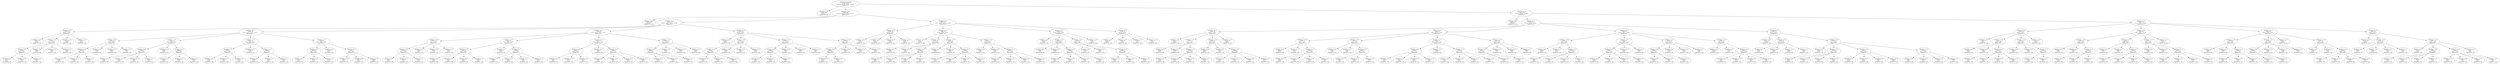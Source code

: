 digraph voting {
decisionDecisionNode13899213[label="Attribute: null=Infinity
Count: 1555
0.0:1093   3.0:59   2.0:62   1.0:341   
Expand On: 5"];decisionDecisionNode13899213 -> decisionDecisionNode2cd5276a;
decisionDecisionNode2cd5276a[label="Attribute: 5=0.0
Count: 519
0.0:519   
Expand On: null"];decisionDecisionNode13899213 -> decisionDecisionNode5e0eb724;
decisionDecisionNode5e0eb724[label="Attribute: 5=2.0
Count: 508
0.0:248   3.0:59   2.0:26   1.0:175   
Expand On: 3"];decisionDecisionNode5e0eb724 -> decisionDecisionNode1819ccba;
decisionDecisionNode1819ccba[label="Attribute: 3=0.0
Count: 166
0.0:166   
Expand On: null"];decisionDecisionNode5e0eb724 -> decisionDecisionNode45cfd3b2;
decisionDecisionNode45cfd3b2[label="Attribute: 3=2.0
Count: 170
0.0:48   3.0:31   2.0:11   1.0:80   
Expand On: 0"];decisionDecisionNode45cfd3b2 -> decisionDecisionNode4f536eec;
decisionDecisionNode4f536eec[label="Attribute: 0=0.0
Count: 44
0.0:25   1.0:19   
Expand On: 1"];decisionDecisionNode4f536eec -> decisionDecisionNode6e9770a3;
decisionDecisionNode6e9770a3[label="Attribute: 1=0.0
Count: 12
0.0:12   
Expand On: null"];decisionDecisionNode4f536eec -> decisionDecisionNode1864160e;
decisionDecisionNode1864160e[label="Attribute: 1=3.0
Count: 12
0.0:1   1.0:11   
Expand On: 2"];decisionDecisionNode1864160e -> decisionDecisionNode52e3fda4;
decisionDecisionNode52e3fda4[label="Attribute: 2=0.0
Count: 3
0.0:1   1.0:2   
Expand On: 4"];decisionDecisionNode52e3fda4 -> decisionDecisionNode7621447f;
decisionDecisionNode7621447f[label="Attribute: 4=0.0
Count: 1
0.0:1   
Expand On: null"];decisionDecisionNode52e3fda4 -> decisionDecisionNode2182a70;
decisionDecisionNode2182a70[label="Attribute: 4=2.0
Count: 1
1.0:1   
Expand On: null"];decisionDecisionNode52e3fda4 -> decisionDecisionNode8a2023;
decisionDecisionNode8a2023[label="Attribute: 4=1.0
Count: 1
1.0:1   
Expand On: null"];decisionDecisionNode1864160e -> decisionDecisionNode6c43da1b;
decisionDecisionNode6c43da1b[label="Attribute: 2=3.0
Count: 3
1.0:3   
Expand On: null"];decisionDecisionNode1864160e -> decisionDecisionNode5aa45a24;
decisionDecisionNode5aa45a24[label="Attribute: 2=2.0
Count: 3
1.0:3   
Expand On: null"];decisionDecisionNode1864160e -> decisionDecisionNode5c1a1ff9;
decisionDecisionNode5c1a1ff9[label="Attribute: 2=1.0
Count: 3
1.0:3   
Expand On: null"];decisionDecisionNode4f536eec -> decisionDecisionNode372943ac;
decisionDecisionNode372943ac[label="Attribute: 1=2.0
Count: 8
1.0:8   
Expand On: null"];decisionDecisionNode4f536eec -> decisionDecisionNode7619ed7e;
decisionDecisionNode7619ed7e[label="Attribute: 1=1.0
Count: 12
0.0:12   
Expand On: null"];decisionDecisionNode45cfd3b2 -> decisionDecisionNode203727c5;
decisionDecisionNode203727c5[label="Attribute: 0=3.0
Count: 40
0.0:4   3.0:17   2.0:7   1.0:12   
Expand On: 1"];decisionDecisionNode203727c5 -> decisionDecisionNode5140709;
decisionDecisionNode5140709[label="Attribute: 1=0.0
Count: 10
0.0:1   1.0:9   
Expand On: 2"];decisionDecisionNode5140709 -> decisionDecisionNode65d9e279;
decisionDecisionNode65d9e279[label="Attribute: 2=0.0
Count: 3
0.0:1   1.0:2   
Expand On: 4"];decisionDecisionNode65d9e279 -> decisionDecisionNode43a3aa2c;
decisionDecisionNode43a3aa2c[label="Attribute: 4=0.0
Count: 1
0.0:1   
Expand On: null"];decisionDecisionNode65d9e279 -> decisionDecisionNode2df95165;
decisionDecisionNode2df95165[label="Attribute: 4=2.0
Count: 1
1.0:1   
Expand On: null"];decisionDecisionNode65d9e279 -> decisionDecisionNode4b4ed577;
decisionDecisionNode4b4ed577[label="Attribute: 4=1.0
Count: 1
1.0:1   
Expand On: null"];decisionDecisionNode5140709 -> decisionDecisionNode24a09e41;
decisionDecisionNode24a09e41[label="Attribute: 2=3.0
Count: 2
1.0:2   
Expand On: null"];decisionDecisionNode5140709 -> decisionDecisionNode2cf5d030;
decisionDecisionNode2cf5d030[label="Attribute: 2=2.0
Count: 3
1.0:3   
Expand On: null"];decisionDecisionNode5140709 -> decisionDecisionNode3e37165f;
decisionDecisionNode3e37165f[label="Attribute: 2=1.0
Count: 2
1.0:2   
Expand On: null"];decisionDecisionNode203727c5 -> decisionDecisionNode129dd6e2;
decisionDecisionNode129dd6e2[label="Attribute: 1=3.0
Count: 11
0.0:1   3.0:6   2.0:4   
Expand On: 4"];decisionDecisionNode129dd6e2 -> decisionDecisionNode388698fa;
decisionDecisionNode388698fa[label="Attribute: 4=0.0
Count: 4
0.0:1   2.0:3   
Expand On: 2"];decisionDecisionNode388698fa -> decisionDecisionNodeca56214;
decisionDecisionNodeca56214[label="Attribute: 2=0.0
Count: 1
0.0:1   
Expand On: null"];decisionDecisionNode388698fa -> decisionDecisionNode3dca1588;
decisionDecisionNode3dca1588[label="Attribute: 2=3.0
Count: 1
2.0:1   
Expand On: null"];decisionDecisionNode388698fa -> decisionDecisionNode1e4bb369;
decisionDecisionNode1e4bb369[label="Attribute: 2=2.0
Count: 1
2.0:1   
Expand On: null"];decisionDecisionNode388698fa -> decisionDecisionNode7befc208;
decisionDecisionNode7befc208[label="Attribute: 2=1.0
Count: 1
2.0:1   
Expand On: null"];decisionDecisionNode129dd6e2 -> decisionDecisionNode39abdac9;
decisionDecisionNode39abdac9[label="Attribute: 4=2.0
Count: 4
3.0:4   
Expand On: null"];decisionDecisionNode129dd6e2 -> decisionDecisionNode41a8dfb3;
decisionDecisionNode41a8dfb3[label="Attribute: 4=1.0
Count: 3
3.0:2   2.0:1   
Expand On: 2"];decisionDecisionNode41a8dfb3 -> decisionDecisionNode35f68272;
decisionDecisionNode35f68272[label="Attribute: 2=0.0
Count: 1
2.0:1   
Expand On: null"];decisionDecisionNode41a8dfb3 -> decisionDecisionNode4aee260b;
decisionDecisionNode4aee260b[label="Attribute: 2=3.0
Count: 1
3.0:1   
Expand On: null"];decisionDecisionNode41a8dfb3 -> decisionDecisionNode5903c29b;
decisionDecisionNode5903c29b[label="Attribute: 2=1.0
Count: 1
3.0:1   
Expand On: null"];decisionDecisionNode203727c5 -> decisionDecisionNode5dd7bc5;
decisionDecisionNode5dd7bc5[label="Attribute: 1=2.0
Count: 10
0.0:1   3.0:6   2.0:3   
Expand On: 4"];decisionDecisionNode5dd7bc5 -> decisionDecisionNodefe8c585;
decisionDecisionNodefe8c585[label="Attribute: 4=0.0
Count: 3
0.0:1   2.0:2   
Expand On: 2"];decisionDecisionNodefe8c585 -> decisionDecisionNode7affa6eb;
decisionDecisionNode7affa6eb[label="Attribute: 2=0.0
Count: 1
0.0:1   
Expand On: null"];decisionDecisionNodefe8c585 -> decisionDecisionNode2627cd63;
decisionDecisionNode2627cd63[label="Attribute: 2=3.0
Count: 1
2.0:1   
Expand On: null"];decisionDecisionNodefe8c585 -> decisionDecisionNode7f1d3226;
decisionDecisionNode7f1d3226[label="Attribute: 2=1.0
Count: 1
2.0:1   
Expand On: null"];decisionDecisionNode5dd7bc5 -> decisionDecisionNode55c79dfc;
decisionDecisionNode55c79dfc[label="Attribute: 4=2.0
Count: 4
3.0:4   
Expand On: null"];decisionDecisionNode5dd7bc5 -> decisionDecisionNode24553763;
decisionDecisionNode24553763[label="Attribute: 4=1.0
Count: 3
3.0:2   2.0:1   
Expand On: 2"];decisionDecisionNode24553763 -> decisionDecisionNode56a75737;
decisionDecisionNode56a75737[label="Attribute: 2=0.0
Count: 1
2.0:1   
Expand On: null"];decisionDecisionNode24553763 -> decisionDecisionNode44f0853;
decisionDecisionNode44f0853[label="Attribute: 2=2.0
Count: 1
3.0:1   
Expand On: null"];decisionDecisionNode24553763 -> decisionDecisionNode60ab835a;
decisionDecisionNode60ab835a[label="Attribute: 2=1.0
Count: 1
3.0:1   
Expand On: null"];decisionDecisionNode203727c5 -> decisionDecisionNode1c3cbb4b;
decisionDecisionNode1c3cbb4b[label="Attribute: 1=1.0
Count: 9
0.0:1   3.0:5   1.0:3   
Expand On: 4"];decisionDecisionNode1c3cbb4b -> decisionDecisionNode572c4768;
decisionDecisionNode572c4768[label="Attribute: 4=0.0
Count: 3
0.0:1   1.0:2   
Expand On: 2"];decisionDecisionNode572c4768 -> decisionDecisionNode1c04298e;
decisionDecisionNode1c04298e[label="Attribute: 2=0.0
Count: 1
0.0:1   
Expand On: null"];decisionDecisionNode572c4768 -> decisionDecisionNode55443800;
decisionDecisionNode55443800[label="Attribute: 2=2.0
Count: 1
1.0:1   
Expand On: null"];decisionDecisionNode572c4768 -> decisionDecisionNode71b8b3bb;
decisionDecisionNode71b8b3bb[label="Attribute: 2=1.0
Count: 1
1.0:1   
Expand On: null"];decisionDecisionNode1c3cbb4b -> decisionDecisionNode151ff451;
decisionDecisionNode151ff451[label="Attribute: 4=2.0
Count: 3
3.0:3   
Expand On: null"];decisionDecisionNode1c3cbb4b -> decisionDecisionNode64e0fcac;
decisionDecisionNode64e0fcac[label="Attribute: 4=1.0
Count: 3
3.0:2   1.0:1   
Expand On: 2"];decisionDecisionNode64e0fcac -> decisionDecisionNode6eecb3f1;
decisionDecisionNode6eecb3f1[label="Attribute: 2=0.0
Count: 1
1.0:1   
Expand On: null"];decisionDecisionNode64e0fcac -> decisionDecisionNode7619cc1b;
decisionDecisionNode7619cc1b[label="Attribute: 2=3.0
Count: 1
3.0:1   
Expand On: null"];decisionDecisionNode64e0fcac -> decisionDecisionNode17a73d30;
decisionDecisionNode17a73d30[label="Attribute: 2=1.0
Count: 1
3.0:1   
Expand On: null"];decisionDecisionNode45cfd3b2 -> decisionDecisionNode64a22671;
decisionDecisionNode64a22671[label="Attribute: 0=2.0
Count: 44
0.0:4   3.0:14   2.0:4   1.0:22   
Expand On: 1"];decisionDecisionNode64a22671 -> decisionDecisionNode5189f854;
decisionDecisionNode5189f854[label="Attribute: 1=0.0
Count: 10
0.0:1   1.0:9   
Expand On: 2"];decisionDecisionNode5189f854 -> decisionDecisionNode390e7c9e;
decisionDecisionNode390e7c9e[label="Attribute: 2=0.0
Count: 3
0.0:1   1.0:2   
Expand On: 4"];decisionDecisionNode390e7c9e -> decisionDecisionNode66178655;
decisionDecisionNode66178655[label="Attribute: 4=0.0
Count: 1
0.0:1   
Expand On: null"];decisionDecisionNode390e7c9e -> decisionDecisionNode12746ad0;
decisionDecisionNode12746ad0[label="Attribute: 4=2.0
Count: 1
1.0:1   
Expand On: null"];decisionDecisionNode390e7c9e -> decisionDecisionNode19108727;
decisionDecisionNode19108727[label="Attribute: 4=1.0
Count: 1
1.0:1   
Expand On: null"];decisionDecisionNode5189f854 -> decisionDecisionNodec191e4c;
decisionDecisionNodec191e4c[label="Attribute: 2=3.0
Count: 3
1.0:3   
Expand On: null"];decisionDecisionNode5189f854 -> decisionDecisionNode451415c8;
decisionDecisionNode451415c8[label="Attribute: 2=2.0
Count: 2
1.0:2   
Expand On: null"];decisionDecisionNode5189f854 -> decisionDecisionNode29a220e6;
decisionDecisionNode29a220e6[label="Attribute: 2=1.0
Count: 2
1.0:2   
Expand On: null"];decisionDecisionNode64a22671 -> decisionDecisionNode531df164;
decisionDecisionNode531df164[label="Attribute: 1=3.0
Count: 12
0.0:1   3.0:7   2.0:4   
Expand On: 4"];decisionDecisionNode531df164 -> decisionDecisionNode52d306dd;
decisionDecisionNode52d306dd[label="Attribute: 4=0.0
Count: 4
0.0:1   2.0:3   
Expand On: 2"];decisionDecisionNode52d306dd -> decisionDecisionNode1c67c1a6;
decisionDecisionNode1c67c1a6[label="Attribute: 2=0.0
Count: 1
0.0:1   
Expand On: null"];decisionDecisionNode52d306dd -> decisionDecisionNode5fda87db;
decisionDecisionNode5fda87db[label="Attribute: 2=3.0
Count: 1
2.0:1   
Expand On: null"];decisionDecisionNode52d306dd -> decisionDecisionNode40d6c07;
decisionDecisionNode40d6c07[label="Attribute: 2=2.0
Count: 1
2.0:1   
Expand On: null"];decisionDecisionNode52d306dd -> decisionDecisionNoded2f41a5;
decisionDecisionNoded2f41a5[label="Attribute: 2=1.0
Count: 1
2.0:1   
Expand On: null"];decisionDecisionNode531df164 -> decisionDecisionNode197ebe66;
decisionDecisionNode197ebe66[label="Attribute: 4=2.0
Count: 4
3.0:4   
Expand On: null"];decisionDecisionNode531df164 -> decisionDecisionNode5006279d;
decisionDecisionNode5006279d[label="Attribute: 4=1.0
Count: 4
3.0:3   2.0:1   
Expand On: 2"];decisionDecisionNode5006279d -> decisionDecisionNode4412dd76;
decisionDecisionNode4412dd76[label="Attribute: 2=0.0
Count: 1
2.0:1   
Expand On: null"];decisionDecisionNode5006279d -> decisionDecisionNode328990e4;
decisionDecisionNode328990e4[label="Attribute: 2=3.0
Count: 1
3.0:1   
Expand On: null"];decisionDecisionNode5006279d -> decisionDecisionNode658782a7;
decisionDecisionNode658782a7[label="Attribute: 2=2.0
Count: 1
3.0:1   
Expand On: null"];decisionDecisionNode5006279d -> decisionDecisionNode2392d604;
decisionDecisionNode2392d604[label="Attribute: 2=1.0
Count: 1
3.0:1   
Expand On: null"];decisionDecisionNode64a22671 -> decisionDecisionNode7d20b2da;
decisionDecisionNode7d20b2da[label="Attribute: 1=2.0
Count: 11
0.0:1   3.0:7   1.0:3   
Expand On: 4"];decisionDecisionNode7d20b2da -> decisionDecisionNode6dbe4663;
decisionDecisionNode6dbe4663[label="Attribute: 4=0.0
Count: 3
0.0:1   1.0:2   
Expand On: 2"];decisionDecisionNode6dbe4663 -> decisionDecisionNode66ff45de;
decisionDecisionNode66ff45de[label="Attribute: 2=0.0
Count: 1
0.0:1   
Expand On: null"];decisionDecisionNode6dbe4663 -> decisionDecisionNode14426a6;
decisionDecisionNode14426a6[label="Attribute: 2=3.0
Count: 1
1.0:1   
Expand On: null"];decisionDecisionNode6dbe4663 -> decisionDecisionNode21455cf0;
decisionDecisionNode21455cf0[label="Attribute: 2=1.0
Count: 1
1.0:1   
Expand On: null"];decisionDecisionNode7d20b2da -> decisionDecisionNode50d8a1a0;
decisionDecisionNode50d8a1a0[label="Attribute: 4=2.0
Count: 4
3.0:4   
Expand On: null"];decisionDecisionNode7d20b2da -> decisionDecisionNode3e5b38d7;
decisionDecisionNode3e5b38d7[label="Attribute: 4=1.0
Count: 4
3.0:3   1.0:1   
Expand On: 2"];decisionDecisionNode3e5b38d7 -> decisionDecisionNode56f0cb3c;
decisionDecisionNode56f0cb3c[label="Attribute: 2=0.0
Count: 1
1.0:1   
Expand On: null"];decisionDecisionNode3e5b38d7 -> decisionDecisionNode5aaefcbb;
decisionDecisionNode5aaefcbb[label="Attribute: 2=3.0
Count: 1
3.0:1   
Expand On: null"];decisionDecisionNode3e5b38d7 -> decisionDecisionNode16528780;
decisionDecisionNode16528780[label="Attribute: 2=2.0
Count: 1
3.0:1   
Expand On: null"];decisionDecisionNode3e5b38d7 -> decisionDecisionNode43deff3;
decisionDecisionNode43deff3[label="Attribute: 2=1.0
Count: 1
3.0:1   
Expand On: null"];decisionDecisionNode64a22671 -> decisionDecisionNode7e543cb1;
decisionDecisionNode7e543cb1[label="Attribute: 1=1.0
Count: 11
0.0:1   1.0:10   
Expand On: 2"];decisionDecisionNode7e543cb1 -> decisionDecisionNode4c5cc942;
decisionDecisionNode4c5cc942[label="Attribute: 2=0.0
Count: 3
0.0:1   1.0:2   
Expand On: 4"];decisionDecisionNode4c5cc942 -> decisionDecisionNode5fa13338;
decisionDecisionNode5fa13338[label="Attribute: 4=0.0
Count: 1
0.0:1   
Expand On: null"];decisionDecisionNode4c5cc942 -> decisionDecisionNode5029d294;
decisionDecisionNode5029d294[label="Attribute: 4=2.0
Count: 1
1.0:1   
Expand On: null"];decisionDecisionNode4c5cc942 -> decisionDecisionNode69c01ba9;
decisionDecisionNode69c01ba9[label="Attribute: 4=1.0
Count: 1
1.0:1   
Expand On: null"];decisionDecisionNode7e543cb1 -> decisionDecisionNode43582a7c;
decisionDecisionNode43582a7c[label="Attribute: 2=3.0
Count: 2
1.0:2   
Expand On: null"];decisionDecisionNode7e543cb1 -> decisionDecisionNode514d556e;
decisionDecisionNode514d556e[label="Attribute: 2=2.0
Count: 3
1.0:3   
Expand On: null"];decisionDecisionNode7e543cb1 -> decisionDecisionNode2c23d275;
decisionDecisionNode2c23d275[label="Attribute: 2=1.0
Count: 3
1.0:3   
Expand On: null"];decisionDecisionNode45cfd3b2 -> decisionDecisionNode63ce15f6;
decisionDecisionNode63ce15f6[label="Attribute: 0=1.0
Count: 42
0.0:15   1.0:27   
Expand On: 1"];decisionDecisionNode63ce15f6 -> decisionDecisionNode6f03fcaa;
decisionDecisionNode6f03fcaa[label="Attribute: 1=0.0
Count: 12
0.0:12   
Expand On: null"];decisionDecisionNode63ce15f6 -> decisionDecisionNode6ec135d6;
decisionDecisionNode6ec135d6[label="Attribute: 1=3.0
Count: 11
0.0:1   1.0:10   
Expand On: 2"];decisionDecisionNode6ec135d6 -> decisionDecisionNode4eb5ad68;
decisionDecisionNode4eb5ad68[label="Attribute: 2=0.0
Count: 3
0.0:1   1.0:2   
Expand On: 4"];decisionDecisionNode4eb5ad68 -> decisionDecisionNode798baf36;
decisionDecisionNode798baf36[label="Attribute: 4=0.0
Count: 1
0.0:1   
Expand On: null"];decisionDecisionNode4eb5ad68 -> decisionDecisionNode419c4091;
decisionDecisionNode419c4091[label="Attribute: 4=2.0
Count: 1
1.0:1   
Expand On: null"];decisionDecisionNode4eb5ad68 -> decisionDecisionNode7953113d;
decisionDecisionNode7953113d[label="Attribute: 4=1.0
Count: 1
1.0:1   
Expand On: null"];decisionDecisionNode6ec135d6 -> decisionDecisionNode3c90fa05;
decisionDecisionNode3c90fa05[label="Attribute: 2=3.0
Count: 3
1.0:3   
Expand On: null"];decisionDecisionNode6ec135d6 -> decisionDecisionNode520e7d53;
decisionDecisionNode520e7d53[label="Attribute: 2=2.0
Count: 2
1.0:2   
Expand On: null"];decisionDecisionNode6ec135d6 -> decisionDecisionNode3545fe3b;
decisionDecisionNode3545fe3b[label="Attribute: 2=1.0
Count: 3
1.0:3   
Expand On: null"];decisionDecisionNode63ce15f6 -> decisionDecisionNode635eed0;
decisionDecisionNode635eed0[label="Attribute: 1=2.0
Count: 11
0.0:1   1.0:10   
Expand On: 2"];decisionDecisionNode635eed0 -> decisionDecisionNode3ed19cdf;
decisionDecisionNode3ed19cdf[label="Attribute: 2=0.0
Count: 3
0.0:1   1.0:2   
Expand On: 4"];decisionDecisionNode3ed19cdf -> decisionDecisionNode339214b1;
decisionDecisionNode339214b1[label="Attribute: 4=0.0
Count: 1
0.0:1   
Expand On: null"];decisionDecisionNode3ed19cdf -> decisionDecisionNode3b8c8aea;
decisionDecisionNode3b8c8aea[label="Attribute: 4=2.0
Count: 1
1.0:1   
Expand On: null"];decisionDecisionNode3ed19cdf -> decisionDecisionNode7f42731;
decisionDecisionNode7f42731[label="Attribute: 4=1.0
Count: 1
1.0:1   
Expand On: null"];decisionDecisionNode635eed0 -> decisionDecisionNode2e39060b;
decisionDecisionNode2e39060b[label="Attribute: 2=3.0
Count: 3
1.0:3   
Expand On: null"];decisionDecisionNode635eed0 -> decisionDecisionNode21bbd3e2;
decisionDecisionNode21bbd3e2[label="Attribute: 2=2.0
Count: 3
1.0:3   
Expand On: null"];decisionDecisionNode635eed0 -> decisionDecisionNode3253abbb;
decisionDecisionNode3253abbb[label="Attribute: 2=1.0
Count: 2
1.0:2   
Expand On: null"];decisionDecisionNode63ce15f6 -> decisionDecisionNode132f9bcd;
decisionDecisionNode132f9bcd[label="Attribute: 1=1.0
Count: 8
0.0:1   1.0:7   
Expand On: 2"];decisionDecisionNode132f9bcd -> decisionDecisionNode1a9db992;
decisionDecisionNode1a9db992[label="Attribute: 2=0.0
Count: 2
0.0:1   1.0:1   
Expand On: 4"];decisionDecisionNode1a9db992 -> decisionDecisionNode69022de4;
decisionDecisionNode69022de4[label="Attribute: 4=0.0
Count: 1
0.0:1   
Expand On: null"];decisionDecisionNode1a9db992 -> decisionDecisionNodee130998;
decisionDecisionNodee130998[label="Attribute: 4=2.0
Count: 1
1.0:1   
Expand On: null"];decisionDecisionNode132f9bcd -> decisionDecisionNode3dae160;
decisionDecisionNode3dae160[label="Attribute: 2=3.0
Count: 2
1.0:2   
Expand On: null"];decisionDecisionNode132f9bcd -> decisionDecisionNode1702679a;
decisionDecisionNode1702679a[label="Attribute: 2=2.0
Count: 2
1.0:2   
Expand On: null"];decisionDecisionNode132f9bcd -> decisionDecisionNode1edfbb43;
decisionDecisionNode1edfbb43[label="Attribute: 2=1.0
Count: 2
1.0:2   
Expand On: null"];decisionDecisionNode5e0eb724 -> decisionDecisionNode727f3b8a;
decisionDecisionNode727f3b8a[label="Attribute: 3=1.0
Count: 172
0.0:34   3.0:28   2.0:15   1.0:95   
Expand On: 0"];decisionDecisionNode727f3b8a -> decisionDecisionNode50bfd66a;
decisionDecisionNode50bfd66a[label="Attribute: 0=0.0
Count: 45
0.0:24   1.0:21   
Expand On: 1"];decisionDecisionNode50bfd66a -> decisionDecisionNode6295f290;
decisionDecisionNode6295f290[label="Attribute: 1=0.0
Count: 12
0.0:12   
Expand On: null"];decisionDecisionNode50bfd66a -> decisionDecisionNode6267fe80;
decisionDecisionNode6267fe80[label="Attribute: 1=3.0
Count: 10
1.0:10   
Expand On: null"];decisionDecisionNode50bfd66a -> decisionDecisionNode1975b7f9;
decisionDecisionNode1975b7f9[label="Attribute: 1=2.0
Count: 11
1.0:11   
Expand On: null"];decisionDecisionNode50bfd66a -> decisionDecisionNode7f81497d;
decisionDecisionNode7f81497d[label="Attribute: 1=1.0
Count: 12
0.0:12   
Expand On: null"];decisionDecisionNode727f3b8a -> decisionDecisionNodeffeef1;
decisionDecisionNodeffeef1[label="Attribute: 0=3.0
Count: 43
3.0:18   2.0:9   1.0:16   
Expand On: 1"];decisionDecisionNodeffeef1 -> decisionDecisionNode22a010ba;
decisionDecisionNode22a010ba[label="Attribute: 1=0.0
Count: 11
1.0:11   
Expand On: null"];decisionDecisionNodeffeef1 -> decisionDecisionNode3aaa3518;
decisionDecisionNode3aaa3518[label="Attribute: 1=3.0
Count: 10
3.0:6   2.0:4   
Expand On: 4"];decisionDecisionNode3aaa3518 -> decisionDecisionNode7c83d8be;
decisionDecisionNode7c83d8be[label="Attribute: 4=0.0
Count: 2
2.0:2   
Expand On: null"];decisionDecisionNode3aaa3518 -> decisionDecisionNode340ae1cf;
decisionDecisionNode340ae1cf[label="Attribute: 4=2.0
Count: 4
3.0:4   
Expand On: null"];decisionDecisionNode3aaa3518 -> decisionDecisionNode366ef7ba;
decisionDecisionNode366ef7ba[label="Attribute: 4=1.0
Count: 4
3.0:2   2.0:2   
Expand On: 2"];decisionDecisionNode366ef7ba -> decisionDecisionNode2f49f041;
decisionDecisionNode2f49f041[label="Attribute: 2=0.0
Count: 1
2.0:1   
Expand On: null"];decisionDecisionNode366ef7ba -> decisionDecisionNode1f3c53a8;
decisionDecisionNode1f3c53a8[label="Attribute: 2=3.0
Count: 1
3.0:1   
Expand On: null"];decisionDecisionNode366ef7ba -> decisionDecisionNode31984a9d;
decisionDecisionNode31984a9d[label="Attribute: 2=2.0
Count: 1
3.0:1   
Expand On: null"];decisionDecisionNode366ef7ba -> decisionDecisionNode54aa2db;
decisionDecisionNode54aa2db[label="Attribute: 2=1.0
Count: 1
2.0:1   
Expand On: null"];decisionDecisionNodeffeef1 -> decisionDecisionNode6709da93;
decisionDecisionNode6709da93[label="Attribute: 1=2.0
Count: 11
3.0:6   2.0:5   
Expand On: 4"];decisionDecisionNode6709da93 -> decisionDecisionNode37ed1dbe;
decisionDecisionNode37ed1dbe[label="Attribute: 4=0.0
Count: 3
2.0:3   
Expand On: null"];decisionDecisionNode6709da93 -> decisionDecisionNode303bc1a1;
decisionDecisionNode303bc1a1[label="Attribute: 4=2.0
Count: 4
3.0:4   
Expand On: null"];decisionDecisionNode6709da93 -> decisionDecisionNode232549c4;
decisionDecisionNode232549c4[label="Attribute: 4=1.0
Count: 4
3.0:2   2.0:2   
Expand On: 2"];decisionDecisionNode232549c4 -> decisionDecisionNode650df4e2;
decisionDecisionNode650df4e2[label="Attribute: 2=0.0
Count: 1
2.0:1   
Expand On: null"];decisionDecisionNode232549c4 -> decisionDecisionNode77485542;
decisionDecisionNode77485542[label="Attribute: 2=3.0
Count: 1
3.0:1   
Expand On: null"];decisionDecisionNode232549c4 -> decisionDecisionNode2dd59d3c;
decisionDecisionNode2dd59d3c[label="Attribute: 2=2.0
Count: 1
3.0:1   
Expand On: null"];decisionDecisionNode232549c4 -> decisionDecisionNode2345e5a6;
decisionDecisionNode2345e5a6[label="Attribute: 2=1.0
Count: 1
2.0:1   
Expand On: null"];decisionDecisionNodeffeef1 -> decisionDecisionNode41e80761;
decisionDecisionNode41e80761[label="Attribute: 1=1.0
Count: 11
3.0:6   1.0:5   
Expand On: 4"];decisionDecisionNode41e80761 -> decisionDecisionNode683c9314;
decisionDecisionNode683c9314[label="Attribute: 4=0.0
Count: 3
1.0:3   
Expand On: null"];decisionDecisionNode41e80761 -> decisionDecisionNode60dc3b82;
decisionDecisionNode60dc3b82[label="Attribute: 4=2.0
Count: 4
3.0:4   
Expand On: null"];decisionDecisionNode41e80761 -> decisionDecisionNode1ac7057c;
decisionDecisionNode1ac7057c[label="Attribute: 4=1.0
Count: 4
3.0:2   1.0:2   
Expand On: 2"];decisionDecisionNode1ac7057c -> decisionDecisionNode391da0;
decisionDecisionNode391da0[label="Attribute: 2=0.0
Count: 1
1.0:1   
Expand On: null"];decisionDecisionNode1ac7057c -> decisionDecisionNode25c7f37d;
decisionDecisionNode25c7f37d[label="Attribute: 2=3.0
Count: 1
3.0:1   
Expand On: null"];decisionDecisionNode1ac7057c -> decisionDecisionNode6a42a6eb;
decisionDecisionNode6a42a6eb[label="Attribute: 2=2.0
Count: 1
3.0:1   
Expand On: null"];decisionDecisionNode1ac7057c -> decisionDecisionNode3ddcc4cd;
decisionDecisionNode3ddcc4cd[label="Attribute: 2=1.0
Count: 1
1.0:1   
Expand On: null"];decisionDecisionNode727f3b8a -> decisionDecisionNode68fc8e75;
decisionDecisionNode68fc8e75[label="Attribute: 0=2.0
Count: 43
3.0:10   2.0:6   1.0:27   
Expand On: 1"];decisionDecisionNode68fc8e75 -> decisionDecisionNode1cecd92c;
decisionDecisionNode1cecd92c[label="Attribute: 1=0.0
Count: 10
1.0:10   
Expand On: null"];decisionDecisionNode68fc8e75 -> decisionDecisionNode1a5e68a;
decisionDecisionNode1a5e68a[label="Attribute: 1=3.0
Count: 12
3.0:6   2.0:6   
Expand On: 4"];decisionDecisionNode1a5e68a -> decisionDecisionNode32c26ede;
decisionDecisionNode32c26ede[label="Attribute: 4=0.0
Count: 4
2.0:4   
Expand On: null"];decisionDecisionNode1a5e68a -> decisionDecisionNode7afccada;
decisionDecisionNode7afccada[label="Attribute: 4=2.0
Count: 4
3.0:4   
Expand On: null"];decisionDecisionNode1a5e68a -> decisionDecisionNode6a69ed4a;
decisionDecisionNode6a69ed4a[label="Attribute: 4=1.0
Count: 4
3.0:2   2.0:2   
Expand On: 2"];decisionDecisionNode6a69ed4a -> decisionDecisionNode5059cbda;
decisionDecisionNode5059cbda[label="Attribute: 2=0.0
Count: 1
2.0:1   
Expand On: null"];decisionDecisionNode6a69ed4a -> decisionDecisionNode37567e6c;
decisionDecisionNode37567e6c[label="Attribute: 2=3.0
Count: 1
3.0:1   
Expand On: null"];decisionDecisionNode6a69ed4a -> decisionDecisionNodef8600d6;
decisionDecisionNodef8600d6[label="Attribute: 2=2.0
Count: 1
3.0:1   
Expand On: null"];decisionDecisionNode6a69ed4a -> decisionDecisionNode26a0e990;
decisionDecisionNode26a0e990[label="Attribute: 2=1.0
Count: 1
2.0:1   
Expand On: null"];decisionDecisionNode68fc8e75 -> decisionDecisionNodee4600c0;
decisionDecisionNodee4600c0[label="Attribute: 1=2.0
Count: 10
3.0:4   1.0:6   
Expand On: 4"];decisionDecisionNodee4600c0 -> decisionDecisionNode15db4492;
decisionDecisionNode15db4492[label="Attribute: 4=0.0
Count: 4
1.0:4   
Expand On: null"];decisionDecisionNodee4600c0 -> decisionDecisionNode6e72d873;
decisionDecisionNode6e72d873[label="Attribute: 4=2.0
Count: 3
3.0:3   
Expand On: null"];decisionDecisionNodee4600c0 -> decisionDecisionNode35e09eab;
decisionDecisionNode35e09eab[label="Attribute: 4=1.0
Count: 3
3.0:1   1.0:2   
Expand On: 2"];decisionDecisionNode35e09eab -> decisionDecisionNode2dd1082f;
decisionDecisionNode2dd1082f[label="Attribute: 2=0.0
Count: 1
1.0:1   
Expand On: null"];decisionDecisionNode35e09eab -> decisionDecisionNode76705d28;
decisionDecisionNode76705d28[label="Attribute: 2=3.0
Count: 1
3.0:1   
Expand On: null"];decisionDecisionNode35e09eab -> decisionDecisionNode4af429d7;
decisionDecisionNode4af429d7[label="Attribute: 2=1.0
Count: 1
1.0:1   
Expand On: null"];decisionDecisionNode68fc8e75 -> decisionDecisionNode63e708b2;
decisionDecisionNode63e708b2[label="Attribute: 1=1.0
Count: 11
1.0:11   
Expand On: null"];decisionDecisionNode727f3b8a -> decisionDecisionNode54ec115b;
decisionDecisionNode54ec115b[label="Attribute: 0=1.0
Count: 41
0.0:10   1.0:31   
Expand On: 1"];decisionDecisionNode54ec115b -> decisionDecisionNode566798eb;
decisionDecisionNode566798eb[label="Attribute: 1=0.0
Count: 10
0.0:10   
Expand On: null"];decisionDecisionNode54ec115b -> decisionDecisionNode2b68989e;
decisionDecisionNode2b68989e[label="Attribute: 1=3.0
Count: 11
1.0:11   
Expand On: null"];decisionDecisionNode54ec115b -> decisionDecisionNode5ffbc355;
decisionDecisionNode5ffbc355[label="Attribute: 1=2.0
Count: 9
1.0:9   
Expand On: null"];decisionDecisionNode54ec115b -> decisionDecisionNode9d532ae;
decisionDecisionNode9d532ae[label="Attribute: 1=1.0
Count: 11
1.0:11   
Expand On: null"];decisionDecisionNode13899213 -> decisionDecisionNodebf2428d;
decisionDecisionNodebf2428d[label="Attribute: 5=1.0
Count: 528
0.0:326   2.0:36   1.0:166   
Expand On: 3"];decisionDecisionNodebf2428d -> decisionDecisionNode4def3d1b;
decisionDecisionNode4def3d1b[label="Attribute: 3=0.0
Count: 178
0.0:178   
Expand On: null"];decisionDecisionNodebf2428d -> decisionDecisionNode1594df96;
decisionDecisionNode1594df96[label="Attribute: 3=2.0
Count: 179
0.0:76   2.0:19   1.0:84   
Expand On: 0"];decisionDecisionNode1594df96 -> decisionDecisionNode60e2fbeb;
decisionDecisionNode60e2fbeb[label="Attribute: 0=0.0
Count: 45
0.0:31   1.0:14   
Expand On: 1"];decisionDecisionNode60e2fbeb -> decisionDecisionNode560932fe;
decisionDecisionNode560932fe[label="Attribute: 1=0.0
Count: 11
0.0:11   
Expand On: null"];decisionDecisionNode60e2fbeb -> decisionDecisionNode75f2edd2;
decisionDecisionNode75f2edd2[label="Attribute: 1=3.0
Count: 11
0.0:4   1.0:7   
Expand On: 4"];decisionDecisionNode75f2edd2 -> decisionDecisionNode1fdbb27d;
decisionDecisionNode1fdbb27d[label="Attribute: 4=0.0
Count: 3
0.0:3   
Expand On: null"];decisionDecisionNode75f2edd2 -> decisionDecisionNode10a33ce2;
decisionDecisionNode10a33ce2[label="Attribute: 4=2.0
Count: 4
1.0:4   
Expand On: null"];decisionDecisionNode75f2edd2 -> decisionDecisionNode4cf221f6;
decisionDecisionNode4cf221f6[label="Attribute: 4=1.0
Count: 4
0.0:1   1.0:3   
Expand On: 2"];decisionDecisionNode4cf221f6 -> decisionDecisionNode2c93c4f1;
decisionDecisionNode2c93c4f1[label="Attribute: 2=0.0
Count: 1
0.0:1   
Expand On: null"];decisionDecisionNode4cf221f6 -> decisionDecisionNode1966c114;
decisionDecisionNode1966c114[label="Attribute: 2=3.0
Count: 1
1.0:1   
Expand On: null"];decisionDecisionNode4cf221f6 -> decisionDecisionNode290e1513;
decisionDecisionNode290e1513[label="Attribute: 2=2.0
Count: 1
1.0:1   
Expand On: null"];decisionDecisionNode4cf221f6 -> decisionDecisionNode5b89a773;
decisionDecisionNode5b89a773[label="Attribute: 2=1.0
Count: 1
1.0:1   
Expand On: null"];decisionDecisionNode60e2fbeb -> decisionDecisionNode2a509df8;
decisionDecisionNode2a509df8[label="Attribute: 1=2.0
Count: 12
0.0:5   1.0:7   
Expand On: 4"];decisionDecisionNode2a509df8 -> decisionDecisionNode12b31a7c;
decisionDecisionNode12b31a7c[label="Attribute: 4=0.0
Count: 4
0.0:4   
Expand On: null"];decisionDecisionNode2a509df8 -> decisionDecisionNode2c8fcc7b;
decisionDecisionNode2c8fcc7b[label="Attribute: 4=2.0
Count: 4
1.0:4   
Expand On: null"];decisionDecisionNode2a509df8 -> decisionDecisionNode14b9b618;
decisionDecisionNode14b9b618[label="Attribute: 4=1.0
Count: 4
0.0:1   1.0:3   
Expand On: 2"];decisionDecisionNode14b9b618 -> decisionDecisionNode2c61ec49;
decisionDecisionNode2c61ec49[label="Attribute: 2=0.0
Count: 1
0.0:1   
Expand On: null"];decisionDecisionNode14b9b618 -> decisionDecisionNode50dfc362;
decisionDecisionNode50dfc362[label="Attribute: 2=3.0
Count: 1
1.0:1   
Expand On: null"];decisionDecisionNode14b9b618 -> decisionDecisionNode12948069;
decisionDecisionNode12948069[label="Attribute: 2=2.0
Count: 1
1.0:1   
Expand On: null"];decisionDecisionNode14b9b618 -> decisionDecisionNode537a7706;
decisionDecisionNode537a7706[label="Attribute: 2=1.0
Count: 1
1.0:1   
Expand On: null"];decisionDecisionNode60e2fbeb -> decisionDecisionNoded1c55bb;
decisionDecisionNoded1c55bb[label="Attribute: 1=1.0
Count: 11
0.0:11   
Expand On: null"];decisionDecisionNode1594df96 -> decisionDecisionNode3f406eb6;
decisionDecisionNode3f406eb6[label="Attribute: 0=3.0
Count: 42
0.0:6   2.0:12   1.0:24   
Expand On: 1"];decisionDecisionNode3f406eb6 -> decisionDecisionNode1f248f2b;
decisionDecisionNode1f248f2b[label="Attribute: 1=0.0
Count: 11
0.0:4   1.0:7   
Expand On: 4"];decisionDecisionNode1f248f2b -> decisionDecisionNode19336006;
decisionDecisionNode19336006[label="Attribute: 4=0.0
Count: 3
0.0:3   
Expand On: null"];decisionDecisionNode1f248f2b -> decisionDecisionNode7be536d6;
decisionDecisionNode7be536d6[label="Attribute: 4=2.0
Count: 4
1.0:4   
Expand On: null"];decisionDecisionNode1f248f2b -> decisionDecisionNode5735b26;
decisionDecisionNode5735b26[label="Attribute: 4=1.0
Count: 4
0.0:1   1.0:3   
Expand On: 2"];decisionDecisionNode5735b26 -> decisionDecisionNode58651e95;
decisionDecisionNode58651e95[label="Attribute: 2=0.0
Count: 1
0.0:1   
Expand On: null"];decisionDecisionNode5735b26 -> decisionDecisionNode56baf589;
decisionDecisionNode56baf589[label="Attribute: 2=3.0
Count: 1
1.0:1   
Expand On: null"];decisionDecisionNode5735b26 -> decisionDecisionNodec4e21db;
decisionDecisionNodec4e21db[label="Attribute: 2=2.0
Count: 1
1.0:1   
Expand On: null"];decisionDecisionNode5735b26 -> decisionDecisionNode5d90b72c;
decisionDecisionNode5d90b72c[label="Attribute: 2=1.0
Count: 1
1.0:1   
Expand On: null"];decisionDecisionNode3f406eb6 -> decisionDecisionNode47e9d9b1;
decisionDecisionNode47e9d9b1[label="Attribute: 1=3.0
Count: 9
2.0:5   1.0:4   
Expand On: 4"];decisionDecisionNode47e9d9b1 -> decisionDecisionNode49d31859;
decisionDecisionNode49d31859[label="Attribute: 4=0.0
Count: 3
1.0:3   
Expand On: null"];decisionDecisionNode47e9d9b1 -> decisionDecisionNode41e3a0ec;
decisionDecisionNode41e3a0ec[label="Attribute: 4=2.0
Count: 3
2.0:3   
Expand On: null"];decisionDecisionNode47e9d9b1 -> decisionDecisionNode475a07bf;
decisionDecisionNode475a07bf[label="Attribute: 4=1.0
Count: 3
2.0:2   1.0:1   
Expand On: 2"];decisionDecisionNode475a07bf -> decisionDecisionNode67b2b131;
decisionDecisionNode67b2b131[label="Attribute: 2=0.0
Count: 1
1.0:1   
Expand On: null"];decisionDecisionNode475a07bf -> decisionDecisionNode48f3d27;
decisionDecisionNode48f3d27[label="Attribute: 2=2.0
Count: 1
2.0:1   
Expand On: null"];decisionDecisionNode475a07bf -> decisionDecisionNode57f7cdc7;
decisionDecisionNode57f7cdc7[label="Attribute: 2=1.0
Count: 1
2.0:1   
Expand On: null"];decisionDecisionNode3f406eb6 -> decisionDecisionNode4de6f0ef;
decisionDecisionNode4de6f0ef[label="Attribute: 1=2.0
Count: 12
0.0:1   2.0:7   1.0:4   
Expand On: 4"];decisionDecisionNode4de6f0ef -> decisionDecisionNode74d402dd;
decisionDecisionNode74d402dd[label="Attribute: 4=0.0
Count: 4
0.0:1   1.0:3   
Expand On: 2"];decisionDecisionNode74d402dd -> decisionDecisionNodeb083717;
decisionDecisionNodeb083717[label="Attribute: 2=0.0
Count: 1
0.0:1   
Expand On: null"];decisionDecisionNode74d402dd -> decisionDecisionNode4858cca9;
decisionDecisionNode4858cca9[label="Attribute: 2=3.0
Count: 1
1.0:1   
Expand On: null"];decisionDecisionNode74d402dd -> decisionDecisionNode3de4905a;
decisionDecisionNode3de4905a[label="Attribute: 2=2.0
Count: 1
1.0:1   
Expand On: null"];decisionDecisionNode74d402dd -> decisionDecisionNode68c12474;
decisionDecisionNode68c12474[label="Attribute: 2=1.0
Count: 1
1.0:1   
Expand On: null"];decisionDecisionNode4de6f0ef -> decisionDecisionNode60407166;
decisionDecisionNode60407166[label="Attribute: 4=2.0
Count: 4
2.0:4   
Expand On: null"];decisionDecisionNode4de6f0ef -> decisionDecisionNode26d510e8;
decisionDecisionNode26d510e8[label="Attribute: 4=1.0
Count: 4
2.0:3   1.0:1   
Expand On: 2"];decisionDecisionNode26d510e8 -> decisionDecisionNode6e490342;
decisionDecisionNode6e490342[label="Attribute: 2=0.0
Count: 1
1.0:1   
Expand On: null"];decisionDecisionNode26d510e8 -> decisionDecisionNode7b751a9e;
decisionDecisionNode7b751a9e[label="Attribute: 2=3.0
Count: 1
2.0:1   
Expand On: null"];decisionDecisionNode26d510e8 -> decisionDecisionNode4526ba64;
decisionDecisionNode4526ba64[label="Attribute: 2=2.0
Count: 1
2.0:1   
Expand On: null"];decisionDecisionNode26d510e8 -> decisionDecisionNode71971eb3;
decisionDecisionNode71971eb3[label="Attribute: 2=1.0
Count: 1
2.0:1   
Expand On: null"];decisionDecisionNode3f406eb6 -> decisionDecisionNode7860b407;
decisionDecisionNode7860b407[label="Attribute: 1=1.0
Count: 10
0.0:1   1.0:9   
Expand On: 2"];decisionDecisionNode7860b407 -> decisionDecisionNode14cb754f;
decisionDecisionNode14cb754f[label="Attribute: 2=0.0
Count: 2
0.0:1   1.0:1   
Expand On: 4"];decisionDecisionNode14cb754f -> decisionDecisionNode3982a033;
decisionDecisionNode3982a033[label="Attribute: 4=0.0
Count: 1
0.0:1   
Expand On: null"];decisionDecisionNode14cb754f -> decisionDecisionNode2ee391c4;
decisionDecisionNode2ee391c4[label="Attribute: 4=2.0
Count: 1
1.0:1   
Expand On: null"];decisionDecisionNode7860b407 -> decisionDecisionNode5e76f2e8;
decisionDecisionNode5e76f2e8[label="Attribute: 2=3.0
Count: 3
1.0:3   
Expand On: null"];decisionDecisionNode7860b407 -> decisionDecisionNode53458dcb;
decisionDecisionNode53458dcb[label="Attribute: 2=2.0
Count: 3
1.0:3   
Expand On: null"];decisionDecisionNode7860b407 -> decisionDecisionNode7b603522;
decisionDecisionNode7b603522[label="Attribute: 2=1.0
Count: 2
1.0:2   
Expand On: null"];decisionDecisionNode1594df96 -> decisionDecisionNode69408a75;
decisionDecisionNode69408a75[label="Attribute: 0=2.0
Count: 45
0.0:12   2.0:7   1.0:26   
Expand On: 1"];decisionDecisionNode69408a75 -> decisionDecisionNodec423d4f;
decisionDecisionNodec423d4f[label="Attribute: 1=0.0
Count: 11
0.0:5   1.0:6   
Expand On: 4"];decisionDecisionNodec423d4f -> decisionDecisionNode50c713d2;
decisionDecisionNode50c713d2[label="Attribute: 4=0.0
Count: 4
0.0:4   
Expand On: null"];decisionDecisionNodec423d4f -> decisionDecisionNode3de6696c;
decisionDecisionNode3de6696c[label="Attribute: 4=2.0
Count: 3
1.0:3   
Expand On: null"];decisionDecisionNodec423d4f -> decisionDecisionNode62135133;
decisionDecisionNode62135133[label="Attribute: 4=1.0
Count: 4
0.0:1   1.0:3   
Expand On: 2"];decisionDecisionNode62135133 -> decisionDecisionNode62381d92;
decisionDecisionNode62381d92[label="Attribute: 2=0.0
Count: 1
0.0:1   
Expand On: null"];decisionDecisionNode62135133 -> decisionDecisionNode521d8e9e;
decisionDecisionNode521d8e9e[label="Attribute: 2=3.0
Count: 1
1.0:1   
Expand On: null"];decisionDecisionNode62135133 -> decisionDecisionNode127e5130;
decisionDecisionNode127e5130[label="Attribute: 2=2.0
Count: 1
1.0:1   
Expand On: null"];decisionDecisionNode62135133 -> decisionDecisionNode23042fcc;
decisionDecisionNode23042fcc[label="Attribute: 2=1.0
Count: 1
1.0:1   
Expand On: null"];decisionDecisionNode69408a75 -> decisionDecisionNode67de0c09;
decisionDecisionNode67de0c09[label="Attribute: 1=3.0
Count: 11
0.0:1   2.0:7   1.0:3   
Expand On: 4"];decisionDecisionNode67de0c09 -> decisionDecisionNode22e85825;
decisionDecisionNode22e85825[label="Attribute: 4=0.0
Count: 4
0.0:1   1.0:3   
Expand On: 2"];decisionDecisionNode22e85825 -> decisionDecisionNode43f2f70a;
decisionDecisionNode43f2f70a[label="Attribute: 2=0.0
Count: 1
0.0:1   
Expand On: null"];decisionDecisionNode22e85825 -> decisionDecisionNode438d460;
decisionDecisionNode438d460[label="Attribute: 2=3.0
Count: 1
1.0:1   
Expand On: null"];decisionDecisionNode22e85825 -> decisionDecisionNode2efeecca;
decisionDecisionNode2efeecca[label="Attribute: 2=2.0
Count: 1
1.0:1   
Expand On: null"];decisionDecisionNode22e85825 -> decisionDecisionNode626bd9e0;
decisionDecisionNode626bd9e0[label="Attribute: 2=1.0
Count: 1
1.0:1   
Expand On: null"];decisionDecisionNode67de0c09 -> decisionDecisionNode16ad339b;
decisionDecisionNode16ad339b[label="Attribute: 4=2.0
Count: 4
2.0:4   
Expand On: null"];decisionDecisionNode67de0c09 -> decisionDecisionNode451710be;
decisionDecisionNode451710be[label="Attribute: 4=1.0
Count: 3
2.0:3   
Expand On: null"];decisionDecisionNode69408a75 -> decisionDecisionNode6d4c4d61;
decisionDecisionNode6d4c4d61[label="Attribute: 1=2.0
Count: 12
0.0:1   1.0:11   
Expand On: 2"];decisionDecisionNode6d4c4d61 -> decisionDecisionNode2c6c5356;
decisionDecisionNode2c6c5356[label="Attribute: 2=0.0
Count: 3
0.0:1   1.0:2   
Expand On: 4"];decisionDecisionNode2c6c5356 -> decisionDecisionNode7bd349e2;
decisionDecisionNode7bd349e2[label="Attribute: 4=0.0
Count: 1
0.0:1   
Expand On: null"];decisionDecisionNode2c6c5356 -> decisionDecisionNode6c97d3f0;
decisionDecisionNode6c97d3f0[label="Attribute: 4=2.0
Count: 1
1.0:1   
Expand On: null"];decisionDecisionNode2c6c5356 -> decisionDecisionNode63db6942;
decisionDecisionNode63db6942[label="Attribute: 4=1.0
Count: 1
1.0:1   
Expand On: null"];decisionDecisionNode6d4c4d61 -> decisionDecisionNode59db9f45;
decisionDecisionNode59db9f45[label="Attribute: 2=3.0
Count: 3
1.0:3   
Expand On: null"];decisionDecisionNode6d4c4d61 -> decisionDecisionNode61b59919;
decisionDecisionNode61b59919[label="Attribute: 2=2.0
Count: 3
1.0:3   
Expand On: null"];decisionDecisionNode6d4c4d61 -> decisionDecisionNode59566a6c;
decisionDecisionNode59566a6c[label="Attribute: 2=1.0
Count: 3
1.0:3   
Expand On: null"];decisionDecisionNode69408a75 -> decisionDecisionNode38650646;
decisionDecisionNode38650646[label="Attribute: 1=1.0
Count: 11
0.0:5   1.0:6   
Expand On: 4"];decisionDecisionNode38650646 -> decisionDecisionNode707efa96;
decisionDecisionNode707efa96[label="Attribute: 4=0.0
Count: 4
0.0:4   
Expand On: null"];decisionDecisionNode38650646 -> decisionDecisionNode2075c78d;
decisionDecisionNode2075c78d[label="Attribute: 4=2.0
Count: 3
1.0:3   
Expand On: null"];decisionDecisionNode38650646 -> decisionDecisionNode14800aa1;
decisionDecisionNode14800aa1[label="Attribute: 4=1.0
Count: 4
0.0:1   1.0:3   
Expand On: 2"];decisionDecisionNode14800aa1 -> decisionDecisionNode6239da8a;
decisionDecisionNode6239da8a[label="Attribute: 2=0.0
Count: 1
0.0:1   
Expand On: null"];decisionDecisionNode14800aa1 -> decisionDecisionNode443acc67;
decisionDecisionNode443acc67[label="Attribute: 2=3.0
Count: 1
1.0:1   
Expand On: null"];decisionDecisionNode14800aa1 -> decisionDecisionNode7041a12f;
decisionDecisionNode7041a12f[label="Attribute: 2=2.0
Count: 1
1.0:1   
Expand On: null"];decisionDecisionNode14800aa1 -> decisionDecisionNode64bd4e3c;
decisionDecisionNode64bd4e3c[label="Attribute: 2=1.0
Count: 1
1.0:1   
Expand On: null"];decisionDecisionNode1594df96 -> decisionDecisionNode485b78cf;
decisionDecisionNode485b78cf[label="Attribute: 0=1.0
Count: 47
0.0:27   1.0:20   
Expand On: 4"];decisionDecisionNode485b78cf -> decisionDecisionNode6d588325;
decisionDecisionNode6d588325[label="Attribute: 4=0.0
Count: 16
0.0:16   
Expand On: null"];decisionDecisionNode485b78cf -> decisionDecisionNode4e0a2a38;
decisionDecisionNode4e0a2a38[label="Attribute: 4=2.0
Count: 15
0.0:4   1.0:11   
Expand On: 1"];decisionDecisionNode4e0a2a38 -> decisionDecisionNode7d59ea8e;
decisionDecisionNode7d59ea8e[label="Attribute: 1=0.0
Count: 4
0.0:4   
Expand On: null"];decisionDecisionNode4e0a2a38 -> decisionDecisionNode1a3650ed;
decisionDecisionNode1a3650ed[label="Attribute: 1=3.0
Count: 4
1.0:4   
Expand On: null"];decisionDecisionNode4e0a2a38 -> decisionDecisionNode63fb050c;
decisionDecisionNode63fb050c[label="Attribute: 1=2.0
Count: 4
1.0:4   
Expand On: null"];decisionDecisionNode4e0a2a38 -> decisionDecisionNode75088a1b;
decisionDecisionNode75088a1b[label="Attribute: 1=1.0
Count: 3
1.0:3   
Expand On: null"];decisionDecisionNode485b78cf -> decisionDecisionNode3a32ea4;
decisionDecisionNode3a32ea4[label="Attribute: 4=1.0
Count: 16
0.0:7   1.0:9   
Expand On: 1"];decisionDecisionNode3a32ea4 -> decisionDecisionNode4e4b12d9;
decisionDecisionNode4e4b12d9[label="Attribute: 1=0.0
Count: 4
0.0:4   
Expand On: null"];decisionDecisionNode3a32ea4 -> decisionDecisionNode22c28cb7;
decisionDecisionNode22c28cb7[label="Attribute: 1=3.0
Count: 4
0.0:1   1.0:3   
Expand On: 2"];decisionDecisionNode22c28cb7 -> decisionDecisionNode12a45435;
decisionDecisionNode12a45435[label="Attribute: 2=0.0
Count: 1
0.0:1   
Expand On: null"];decisionDecisionNode22c28cb7 -> decisionDecisionNode62946d22;
decisionDecisionNode62946d22[label="Attribute: 2=3.0
Count: 1
1.0:1   
Expand On: null"];decisionDecisionNode22c28cb7 -> decisionDecisionNode7e8905bd;
decisionDecisionNode7e8905bd[label="Attribute: 2=2.0
Count: 1
1.0:1   
Expand On: null"];decisionDecisionNode22c28cb7 -> decisionDecisionNode55d7fc31;
decisionDecisionNode55d7fc31[label="Attribute: 2=1.0
Count: 1
1.0:1   
Expand On: null"];decisionDecisionNode3a32ea4 -> decisionDecisionNode56ee20fe;
decisionDecisionNode56ee20fe[label="Attribute: 1=2.0
Count: 4
0.0:1   1.0:3   
Expand On: 2"];decisionDecisionNode56ee20fe -> decisionDecisionNode2bb83048;
decisionDecisionNode2bb83048[label="Attribute: 2=0.0
Count: 1
0.0:1   
Expand On: null"];decisionDecisionNode56ee20fe -> decisionDecisionNode4969dd64;
decisionDecisionNode4969dd64[label="Attribute: 2=3.0
Count: 1
1.0:1   
Expand On: null"];decisionDecisionNode56ee20fe -> decisionDecisionNode4545f5e3;
decisionDecisionNode4545f5e3[label="Attribute: 2=2.0
Count: 1
1.0:1   
Expand On: null"];decisionDecisionNode56ee20fe -> decisionDecisionNode74122d9c;
decisionDecisionNode74122d9c[label="Attribute: 2=1.0
Count: 1
1.0:1   
Expand On: null"];decisionDecisionNode3a32ea4 -> decisionDecisionNode5570984c;
decisionDecisionNode5570984c[label="Attribute: 1=1.0
Count: 4
0.0:1   1.0:3   
Expand On: 2"];decisionDecisionNode5570984c -> decisionDecisionNode531ed166;
decisionDecisionNode531ed166[label="Attribute: 2=0.0
Count: 1
0.0:1   
Expand On: null"];decisionDecisionNode5570984c -> decisionDecisionNodec45aa2c;
decisionDecisionNodec45aa2c[label="Attribute: 2=3.0
Count: 1
1.0:1   
Expand On: null"];decisionDecisionNode5570984c -> decisionDecisionNode31a734ff;
decisionDecisionNode31a734ff[label="Attribute: 2=2.0
Count: 1
1.0:1   
Expand On: null"];decisionDecisionNode5570984c -> decisionDecisionNode58886ad0;
decisionDecisionNode58886ad0[label="Attribute: 2=1.0
Count: 1
1.0:1   
Expand On: null"];decisionDecisionNodebf2428d -> decisionDecisionNode641cab18;
decisionDecisionNode641cab18[label="Attribute: 3=1.0
Count: 171
0.0:72   2.0:17   1.0:82   
Expand On: 0"];decisionDecisionNode641cab18 -> decisionDecisionNode1624e801;
decisionDecisionNode1624e801[label="Attribute: 0=0.0
Count: 42
0.0:31   1.0:11   
Expand On: 1"];decisionDecisionNode1624e801 -> decisionDecisionNode50fba502;
decisionDecisionNode50fba502[label="Attribute: 1=0.0
Count: 11
0.0:11   
Expand On: null"];decisionDecisionNode1624e801 -> decisionDecisionNode390e4fd7;
decisionDecisionNode390e4fd7[label="Attribute: 1=3.0
Count: 12
0.0:6   1.0:6   
Expand On: 4"];decisionDecisionNode390e4fd7 -> decisionDecisionNode5a9bc984;
decisionDecisionNode5a9bc984[label="Attribute: 4=0.0
Count: 4
0.0:4   
Expand On: null"];decisionDecisionNode390e4fd7 -> decisionDecisionNode29cb2795;
decisionDecisionNode29cb2795[label="Attribute: 4=2.0
Count: 4
1.0:4   
Expand On: null"];decisionDecisionNode390e4fd7 -> decisionDecisionNode5893bca2;
decisionDecisionNode5893bca2[label="Attribute: 4=1.0
Count: 4
0.0:2   1.0:2   
Expand On: 2"];decisionDecisionNode5893bca2 -> decisionDecisionNode4b455d1c;
decisionDecisionNode4b455d1c[label="Attribute: 2=0.0
Count: 1
0.0:1   
Expand On: null"];decisionDecisionNode5893bca2 -> decisionDecisionNode36e3ffdf;
decisionDecisionNode36e3ffdf[label="Attribute: 2=3.0
Count: 1
1.0:1   
Expand On: null"];decisionDecisionNode5893bca2 -> decisionDecisionNode32b3a5a0;
decisionDecisionNode32b3a5a0[label="Attribute: 2=2.0
Count: 1
1.0:1   
Expand On: null"];decisionDecisionNode5893bca2 -> decisionDecisionNode303ec561;
decisionDecisionNode303ec561[label="Attribute: 2=1.0
Count: 1
0.0:1   
Expand On: null"];decisionDecisionNode1624e801 -> decisionDecisionNode69107c05;
decisionDecisionNode69107c05[label="Attribute: 1=2.0
Count: 9
0.0:4   1.0:5   
Expand On: 4"];decisionDecisionNode69107c05 -> decisionDecisionNode393e6226;
decisionDecisionNode393e6226[label="Attribute: 4=0.0
Count: 3
0.0:3   
Expand On: null"];decisionDecisionNode69107c05 -> decisionDecisionNode2e9dca26;
decisionDecisionNode2e9dca26[label="Attribute: 4=2.0
Count: 4
1.0:4   
Expand On: null"];decisionDecisionNode69107c05 -> decisionDecisionNode79429cb2;
decisionDecisionNode79429cb2[label="Attribute: 4=1.0
Count: 2
0.0:1   1.0:1   
Expand On: 2"];decisionDecisionNode79429cb2 -> decisionDecisionNode43da850;
decisionDecisionNode43da850[label="Attribute: 2=2.0
Count: 1
1.0:1   
Expand On: null"];decisionDecisionNode79429cb2 -> decisionDecisionNode6bf51e5c;
decisionDecisionNode6bf51e5c[label="Attribute: 2=1.0
Count: 1
0.0:1   
Expand On: null"];decisionDecisionNode1624e801 -> decisionDecisionNode299c6163;
decisionDecisionNode299c6163[label="Attribute: 1=1.0
Count: 10
0.0:10   
Expand On: null"];decisionDecisionNode641cab18 -> decisionDecisionNode59bdbfec;
decisionDecisionNode59bdbfec[label="Attribute: 0=3.0
Count: 45
0.0:4   2.0:12   1.0:29   
Expand On: 1"];decisionDecisionNode59bdbfec -> decisionDecisionNode38834cfb;
decisionDecisionNode38834cfb[label="Attribute: 1=0.0
Count: 10
0.0:4   1.0:6   
Expand On: 4"];decisionDecisionNode38834cfb -> decisionDecisionNode34330fb9;
decisionDecisionNode34330fb9[label="Attribute: 4=0.0
Count: 3
0.0:3   
Expand On: null"];decisionDecisionNode38834cfb -> decisionDecisionNode44d5575;
decisionDecisionNode44d5575[label="Attribute: 4=2.0
Count: 4
1.0:4   
Expand On: null"];decisionDecisionNode38834cfb -> decisionDecisionNode71257687;
decisionDecisionNode71257687[label="Attribute: 4=1.0
Count: 3
0.0:1   1.0:2   
Expand On: 2"];decisionDecisionNode71257687 -> decisionDecisionNode5288d319;
decisionDecisionNode5288d319[label="Attribute: 2=3.0
Count: 1
1.0:1   
Expand On: null"];decisionDecisionNode71257687 -> decisionDecisionNode14db38a4;
decisionDecisionNode14db38a4[label="Attribute: 2=2.0
Count: 1
1.0:1   
Expand On: null"];decisionDecisionNode71257687 -> decisionDecisionNode4463a1ae;
decisionDecisionNode4463a1ae[label="Attribute: 2=1.0
Count: 1
0.0:1   
Expand On: null"];decisionDecisionNode59bdbfec -> decisionDecisionNode690bc995;
decisionDecisionNode690bc995[label="Attribute: 1=3.0
Count: 12
2.0:6   1.0:6   
Expand On: 4"];decisionDecisionNode690bc995 -> decisionDecisionNode4df8b14;
decisionDecisionNode4df8b14[label="Attribute: 4=0.0
Count: 4
1.0:4   
Expand On: null"];decisionDecisionNode690bc995 -> decisionDecisionNode7023d08b;
decisionDecisionNode7023d08b[label="Attribute: 4=2.0
Count: 4
2.0:4   
Expand On: null"];decisionDecisionNode690bc995 -> decisionDecisionNode3f508f31;
decisionDecisionNode3f508f31[label="Attribute: 4=1.0
Count: 4
2.0:2   1.0:2   
Expand On: 2"];decisionDecisionNode3f508f31 -> decisionDecisionNode41e8fa70;
decisionDecisionNode41e8fa70[label="Attribute: 2=0.0
Count: 1
1.0:1   
Expand On: null"];decisionDecisionNode3f508f31 -> decisionDecisionNode2691f0de;
decisionDecisionNode2691f0de[label="Attribute: 2=3.0
Count: 1
2.0:1   
Expand On: null"];decisionDecisionNode3f508f31 -> decisionDecisionNode375c929a;
decisionDecisionNode375c929a[label="Attribute: 2=2.0
Count: 1
2.0:1   
Expand On: null"];decisionDecisionNode3f508f31 -> decisionDecisionNode1e9cd8db;
decisionDecisionNode1e9cd8db[label="Attribute: 2=1.0
Count: 1
1.0:1   
Expand On: null"];decisionDecisionNode59bdbfec -> decisionDecisionNode4b612190;
decisionDecisionNode4b612190[label="Attribute: 1=2.0
Count: 12
2.0:6   1.0:6   
Expand On: 4"];decisionDecisionNode4b612190 -> decisionDecisionNode55e29b99;
decisionDecisionNode55e29b99[label="Attribute: 4=0.0
Count: 4
1.0:4   
Expand On: null"];decisionDecisionNode4b612190 -> decisionDecisionNode105585dc;
decisionDecisionNode105585dc[label="Attribute: 4=2.0
Count: 4
2.0:4   
Expand On: null"];decisionDecisionNode4b612190 -> decisionDecisionNode5ec736e4;
decisionDecisionNode5ec736e4[label="Attribute: 4=1.0
Count: 4
2.0:2   1.0:2   
Expand On: 2"];decisionDecisionNode5ec736e4 -> decisionDecisionNode68e4e358;
decisionDecisionNode68e4e358[label="Attribute: 2=0.0
Count: 1
1.0:1   
Expand On: null"];decisionDecisionNode5ec736e4 -> decisionDecisionNodeb09dc35;
decisionDecisionNodeb09dc35[label="Attribute: 2=3.0
Count: 1
2.0:1   
Expand On: null"];decisionDecisionNode5ec736e4 -> decisionDecisionNode3458213c;
decisionDecisionNode3458213c[label="Attribute: 2=2.0
Count: 1
2.0:1   
Expand On: null"];decisionDecisionNode5ec736e4 -> decisionDecisionNode5ee04fd;
decisionDecisionNode5ee04fd[label="Attribute: 2=1.0
Count: 1
1.0:1   
Expand On: null"];decisionDecisionNode59bdbfec -> decisionDecisionNode4d898115;
decisionDecisionNode4d898115[label="Attribute: 1=1.0
Count: 11
1.0:11   
Expand On: null"];decisionDecisionNode641cab18 -> decisionDecisionNode7e79b177;
decisionDecisionNode7e79b177[label="Attribute: 0=2.0
Count: 40
0.0:10   2.0:5   1.0:25   
Expand On: 1"];decisionDecisionNode7e79b177 -> decisionDecisionNode67723c7f;
decisionDecisionNode67723c7f[label="Attribute: 1=0.0
Count: 9
0.0:4   1.0:5   
Expand On: 4"];decisionDecisionNode67723c7f -> decisionDecisionNode7ce1eae7;
decisionDecisionNode7ce1eae7[label="Attribute: 4=0.0
Count: 3
0.0:3   
Expand On: null"];decisionDecisionNode67723c7f -> decisionDecisionNode540523be;
decisionDecisionNode540523be[label="Attribute: 4=2.0
Count: 3
1.0:3   
Expand On: null"];decisionDecisionNode67723c7f -> decisionDecisionNode1d6dba0a;
decisionDecisionNode1d6dba0a[label="Attribute: 4=1.0
Count: 3
0.0:1   1.0:2   
Expand On: 2"];decisionDecisionNode1d6dba0a -> decisionDecisionNodeed0f59e;
decisionDecisionNodeed0f59e[label="Attribute: 2=3.0
Count: 1
1.0:1   
Expand On: null"];decisionDecisionNode1d6dba0a -> decisionDecisionNode38ad5fab;
decisionDecisionNode38ad5fab[label="Attribute: 2=2.0
Count: 1
1.0:1   
Expand On: null"];decisionDecisionNode1d6dba0a -> decisionDecisionNode7e63f09e;
decisionDecisionNode7e63f09e[label="Attribute: 2=1.0
Count: 1
0.0:1   
Expand On: null"];decisionDecisionNode7e79b177 -> decisionDecisionNode534a55e5;
decisionDecisionNode534a55e5[label="Attribute: 1=3.0
Count: 8
2.0:5   1.0:3   
Expand On: 2"];decisionDecisionNode534a55e5 -> decisionDecisionNode354d581b;
decisionDecisionNode354d581b[label="Attribute: 2=0.0
Count: 2
2.0:1   1.0:1   
Expand On: 4"];decisionDecisionNode354d581b -> decisionDecisionNode68d36ff3;
decisionDecisionNode68d36ff3[label="Attribute: 4=2.0
Count: 1
2.0:1   
Expand On: null"];decisionDecisionNode354d581b -> decisionDecisionNode115af049;
decisionDecisionNode115af049[label="Attribute: 4=1.0
Count: 1
1.0:1   
Expand On: null"];decisionDecisionNode534a55e5 -> decisionDecisionNode69555185;
decisionDecisionNode69555185[label="Attribute: 2=3.0
Count: 2
2.0:2   
Expand On: null"];decisionDecisionNode534a55e5 -> decisionDecisionNode605b28c9;
decisionDecisionNode605b28c9[label="Attribute: 2=2.0
Count: 2
2.0:2   
Expand On: null"];decisionDecisionNode534a55e5 -> decisionDecisionNoded2d58b;
decisionDecisionNoded2d58b[label="Attribute: 2=1.0
Count: 2
1.0:2   
Expand On: null"];decisionDecisionNode7e79b177 -> decisionDecisionNode11c19919;
decisionDecisionNode11c19919[label="Attribute: 1=2.0
Count: 11
1.0:11   
Expand On: null"];decisionDecisionNode7e79b177 -> decisionDecisionNode3d2a416a;
decisionDecisionNode3d2a416a[label="Attribute: 1=1.0
Count: 12
0.0:6   1.0:6   
Expand On: 4"];decisionDecisionNode3d2a416a -> decisionDecisionNode212cb585;
decisionDecisionNode212cb585[label="Attribute: 4=0.0
Count: 4
0.0:4   
Expand On: null"];decisionDecisionNode3d2a416a -> decisionDecisionNode7e413fc6;
decisionDecisionNode7e413fc6[label="Attribute: 4=2.0
Count: 4
1.0:4   
Expand On: null"];decisionDecisionNode3d2a416a -> decisionDecisionNode6dc220eb;
decisionDecisionNode6dc220eb[label="Attribute: 4=1.0
Count: 4
0.0:2   1.0:2   
Expand On: 2"];decisionDecisionNode6dc220eb -> decisionDecisionNode63ff5c98;
decisionDecisionNode63ff5c98[label="Attribute: 2=0.0
Count: 1
0.0:1   
Expand On: null"];decisionDecisionNode6dc220eb -> decisionDecisionNode12183272;
decisionDecisionNode12183272[label="Attribute: 2=3.0
Count: 1
1.0:1   
Expand On: null"];decisionDecisionNode6dc220eb -> decisionDecisionNode7297e3a5;
decisionDecisionNode7297e3a5[label="Attribute: 2=2.0
Count: 1
1.0:1   
Expand On: null"];decisionDecisionNode6dc220eb -> decisionDecisionNode51e2a069;
decisionDecisionNode51e2a069[label="Attribute: 2=1.0
Count: 1
0.0:1   
Expand On: null"];decisionDecisionNode641cab18 -> decisionDecisionNode7591777e;
decisionDecisionNode7591777e[label="Attribute: 0=1.0
Count: 44
0.0:27   1.0:17   
Expand On: 4"];decisionDecisionNode7591777e -> decisionDecisionNode213c2d7f;
decisionDecisionNode213c2d7f[label="Attribute: 4=0.0
Count: 16
0.0:16   
Expand On: null"];decisionDecisionNode7591777e -> decisionDecisionNode75cefde4;
decisionDecisionNode75cefde4[label="Attribute: 4=2.0
Count: 14
0.0:3   1.0:11   
Expand On: 1"];decisionDecisionNode75cefde4 -> decisionDecisionNode687ec028;
decisionDecisionNode687ec028[label="Attribute: 1=0.0
Count: 3
0.0:3   
Expand On: null"];decisionDecisionNode75cefde4 -> decisionDecisionNode5979b7b0;
decisionDecisionNode5979b7b0[label="Attribute: 1=3.0
Count: 3
1.0:3   
Expand On: null"];decisionDecisionNode75cefde4 -> decisionDecisionNode460ab1b4;
decisionDecisionNode460ab1b4[label="Attribute: 1=2.0
Count: 4
1.0:4   
Expand On: null"];decisionDecisionNode75cefde4 -> decisionDecisionNode6818c458;
decisionDecisionNode6818c458[label="Attribute: 1=1.0
Count: 4
1.0:4   
Expand On: null"];decisionDecisionNode7591777e -> decisionDecisionNode3202a2cc;
decisionDecisionNode3202a2cc[label="Attribute: 4=1.0
Count: 14
0.0:8   1.0:6   
Expand On: 2"];decisionDecisionNode3202a2cc -> decisionDecisionNode4b0e18ba;
decisionDecisionNode4b0e18ba[label="Attribute: 2=0.0
Count: 3
0.0:3   
Expand On: null"];decisionDecisionNode3202a2cc -> decisionDecisionNodea7981d5;
decisionDecisionNodea7981d5[label="Attribute: 2=3.0
Count: 4
0.0:1   1.0:3   
Expand On: 1"];decisionDecisionNodea7981d5 -> decisionDecisionNode2f3acc52;
decisionDecisionNode2f3acc52[label="Attribute: 1=0.0
Count: 1
0.0:1   
Expand On: null"];decisionDecisionNodea7981d5 -> decisionDecisionNode3d3c33b7;
decisionDecisionNode3d3c33b7[label="Attribute: 1=3.0
Count: 1
1.0:1   
Expand On: null"];decisionDecisionNodea7981d5 -> decisionDecisionNode3b6752c9;
decisionDecisionNode3b6752c9[label="Attribute: 1=2.0
Count: 1
1.0:1   
Expand On: null"];decisionDecisionNodea7981d5 -> decisionDecisionNode7c6c2896;
decisionDecisionNode7c6c2896[label="Attribute: 1=1.0
Count: 1
1.0:1   
Expand On: null"];decisionDecisionNode3202a2cc -> decisionDecisionNode20dccfab;
decisionDecisionNode20dccfab[label="Attribute: 2=2.0
Count: 4
0.0:1   1.0:3   
Expand On: 1"];decisionDecisionNode20dccfab -> decisionDecisionNodec5f468;
decisionDecisionNodec5f468[label="Attribute: 1=0.0
Count: 1
0.0:1   
Expand On: null"];decisionDecisionNode20dccfab -> decisionDecisionNode4430d83d;
decisionDecisionNode4430d83d[label="Attribute: 1=3.0
Count: 1
1.0:1   
Expand On: null"];decisionDecisionNode20dccfab -> decisionDecisionNode62c4afc4;
decisionDecisionNode62c4afc4[label="Attribute: 1=2.0
Count: 1
1.0:1   
Expand On: null"];decisionDecisionNode20dccfab -> decisionDecisionNode5eef9f84;
decisionDecisionNode5eef9f84[label="Attribute: 1=1.0
Count: 1
1.0:1   
Expand On: null"];decisionDecisionNode3202a2cc -> decisionDecisionNode45d1c3cd;
decisionDecisionNode45d1c3cd[label="Attribute: 2=1.0
Count: 3
0.0:3   
Expand On: null"];
}